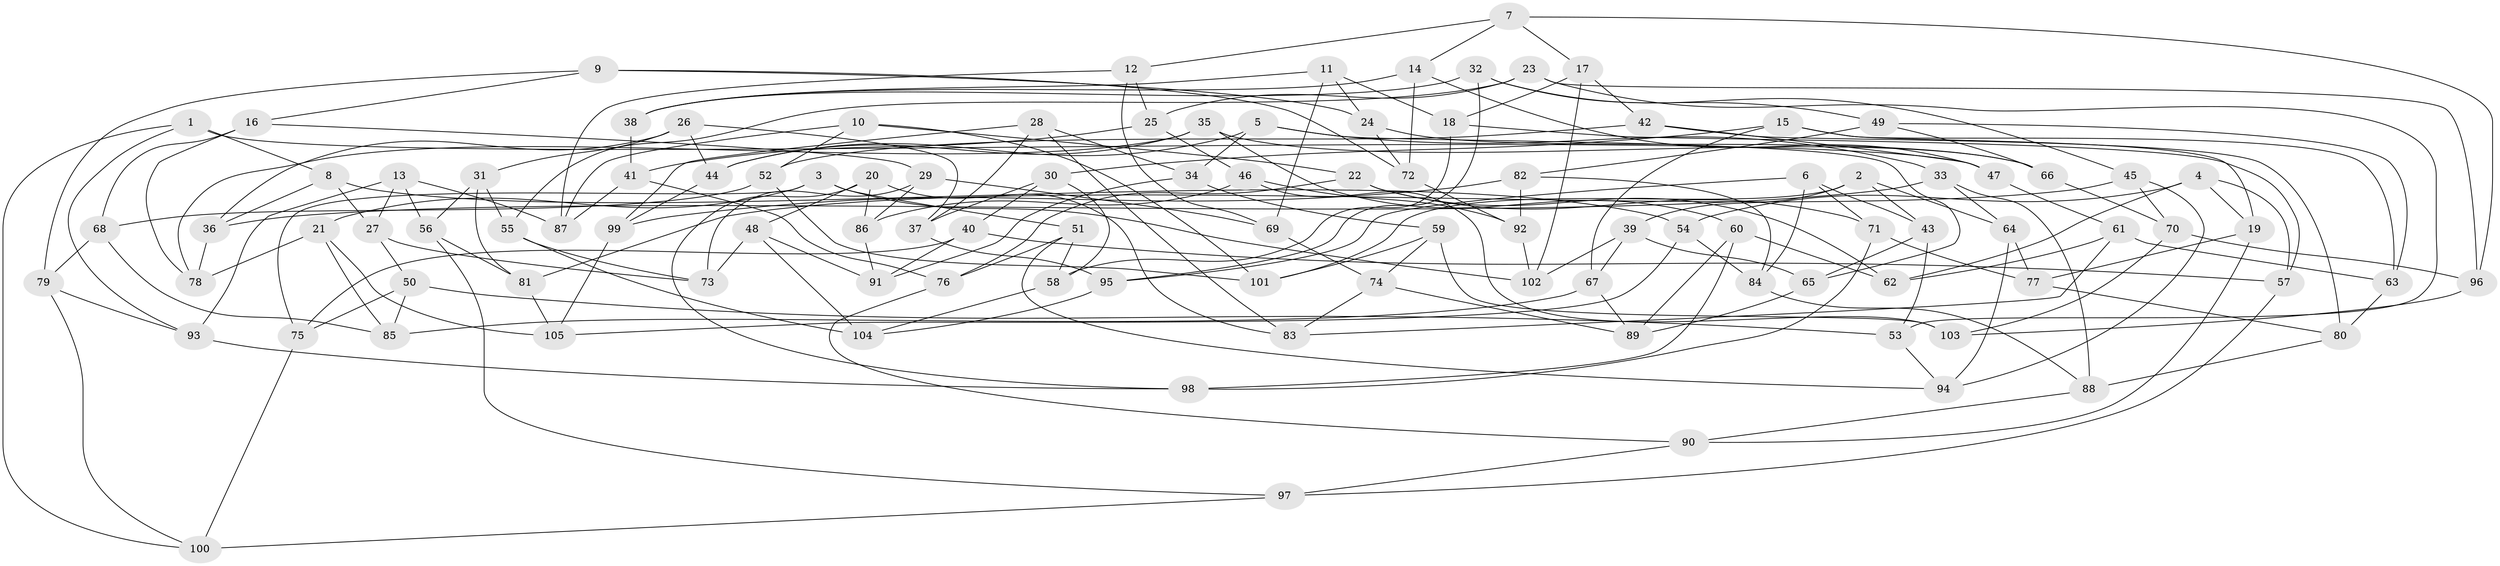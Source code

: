 // coarse degree distribution, {4: 0.5675675675675675, 6: 0.2702702702702703, 5: 0.12162162162162163, 3: 0.04054054054054054}
// Generated by graph-tools (version 1.1) at 2025/38/03/04/25 23:38:13]
// undirected, 105 vertices, 210 edges
graph export_dot {
  node [color=gray90,style=filled];
  1;
  2;
  3;
  4;
  5;
  6;
  7;
  8;
  9;
  10;
  11;
  12;
  13;
  14;
  15;
  16;
  17;
  18;
  19;
  20;
  21;
  22;
  23;
  24;
  25;
  26;
  27;
  28;
  29;
  30;
  31;
  32;
  33;
  34;
  35;
  36;
  37;
  38;
  39;
  40;
  41;
  42;
  43;
  44;
  45;
  46;
  47;
  48;
  49;
  50;
  51;
  52;
  53;
  54;
  55;
  56;
  57;
  58;
  59;
  60;
  61;
  62;
  63;
  64;
  65;
  66;
  67;
  68;
  69;
  70;
  71;
  72;
  73;
  74;
  75;
  76;
  77;
  78;
  79;
  80;
  81;
  82;
  83;
  84;
  85;
  86;
  87;
  88;
  89;
  90;
  91;
  92;
  93;
  94;
  95;
  96;
  97;
  98;
  99;
  100;
  101;
  102;
  103;
  104;
  105;
  1 -- 47;
  1 -- 8;
  1 -- 93;
  1 -- 100;
  2 -- 64;
  2 -- 39;
  2 -- 43;
  2 -- 101;
  3 -- 51;
  3 -- 75;
  3 -- 102;
  3 -- 21;
  4 -- 54;
  4 -- 19;
  4 -- 62;
  4 -- 57;
  5 -- 44;
  5 -- 65;
  5 -- 33;
  5 -- 34;
  6 -- 71;
  6 -- 84;
  6 -- 43;
  6 -- 95;
  7 -- 17;
  7 -- 96;
  7 -- 14;
  7 -- 12;
  8 -- 54;
  8 -- 36;
  8 -- 27;
  9 -- 16;
  9 -- 72;
  9 -- 79;
  9 -- 24;
  10 -- 87;
  10 -- 52;
  10 -- 22;
  10 -- 101;
  11 -- 38;
  11 -- 18;
  11 -- 69;
  11 -- 24;
  12 -- 25;
  12 -- 69;
  12 -- 87;
  13 -- 56;
  13 -- 93;
  13 -- 87;
  13 -- 27;
  14 -- 72;
  14 -- 47;
  14 -- 38;
  15 -- 63;
  15 -- 67;
  15 -- 19;
  15 -- 30;
  16 -- 68;
  16 -- 78;
  16 -- 29;
  17 -- 18;
  17 -- 102;
  17 -- 42;
  18 -- 57;
  18 -- 58;
  19 -- 90;
  19 -- 77;
  20 -- 86;
  20 -- 98;
  20 -- 83;
  20 -- 48;
  21 -- 78;
  21 -- 105;
  21 -- 85;
  22 -- 62;
  22 -- 71;
  22 -- 76;
  23 -- 96;
  23 -- 53;
  23 -- 55;
  23 -- 25;
  24 -- 66;
  24 -- 72;
  25 -- 46;
  25 -- 41;
  26 -- 44;
  26 -- 37;
  26 -- 36;
  26 -- 31;
  27 -- 50;
  27 -- 73;
  28 -- 83;
  28 -- 34;
  28 -- 37;
  28 -- 99;
  29 -- 69;
  29 -- 86;
  29 -- 73;
  30 -- 40;
  30 -- 58;
  30 -- 37;
  31 -- 81;
  31 -- 56;
  31 -- 55;
  32 -- 49;
  32 -- 38;
  32 -- 95;
  32 -- 45;
  33 -- 64;
  33 -- 36;
  33 -- 88;
  34 -- 91;
  34 -- 59;
  35 -- 78;
  35 -- 44;
  35 -- 60;
  35 -- 66;
  36 -- 78;
  37 -- 95;
  38 -- 41;
  39 -- 65;
  39 -- 102;
  39 -- 67;
  40 -- 91;
  40 -- 57;
  40 -- 75;
  41 -- 76;
  41 -- 87;
  42 -- 80;
  42 -- 52;
  42 -- 47;
  43 -- 53;
  43 -- 65;
  44 -- 99;
  45 -- 94;
  45 -- 81;
  45 -- 70;
  46 -- 92;
  46 -- 103;
  46 -- 86;
  47 -- 61;
  48 -- 91;
  48 -- 73;
  48 -- 104;
  49 -- 63;
  49 -- 82;
  49 -- 66;
  50 -- 85;
  50 -- 53;
  50 -- 75;
  51 -- 94;
  51 -- 58;
  51 -- 76;
  52 -- 101;
  52 -- 68;
  53 -- 94;
  54 -- 84;
  54 -- 105;
  55 -- 104;
  55 -- 73;
  56 -- 81;
  56 -- 97;
  57 -- 97;
  58 -- 104;
  59 -- 103;
  59 -- 74;
  59 -- 101;
  60 -- 89;
  60 -- 62;
  60 -- 98;
  61 -- 63;
  61 -- 62;
  61 -- 83;
  63 -- 80;
  64 -- 77;
  64 -- 94;
  65 -- 89;
  66 -- 70;
  67 -- 89;
  67 -- 85;
  68 -- 79;
  68 -- 85;
  69 -- 74;
  70 -- 103;
  70 -- 96;
  71 -- 77;
  71 -- 98;
  72 -- 92;
  74 -- 83;
  74 -- 89;
  75 -- 100;
  76 -- 90;
  77 -- 80;
  79 -- 93;
  79 -- 100;
  80 -- 88;
  81 -- 105;
  82 -- 99;
  82 -- 84;
  82 -- 92;
  84 -- 88;
  86 -- 91;
  88 -- 90;
  90 -- 97;
  92 -- 102;
  93 -- 98;
  95 -- 104;
  96 -- 103;
  97 -- 100;
  99 -- 105;
}
